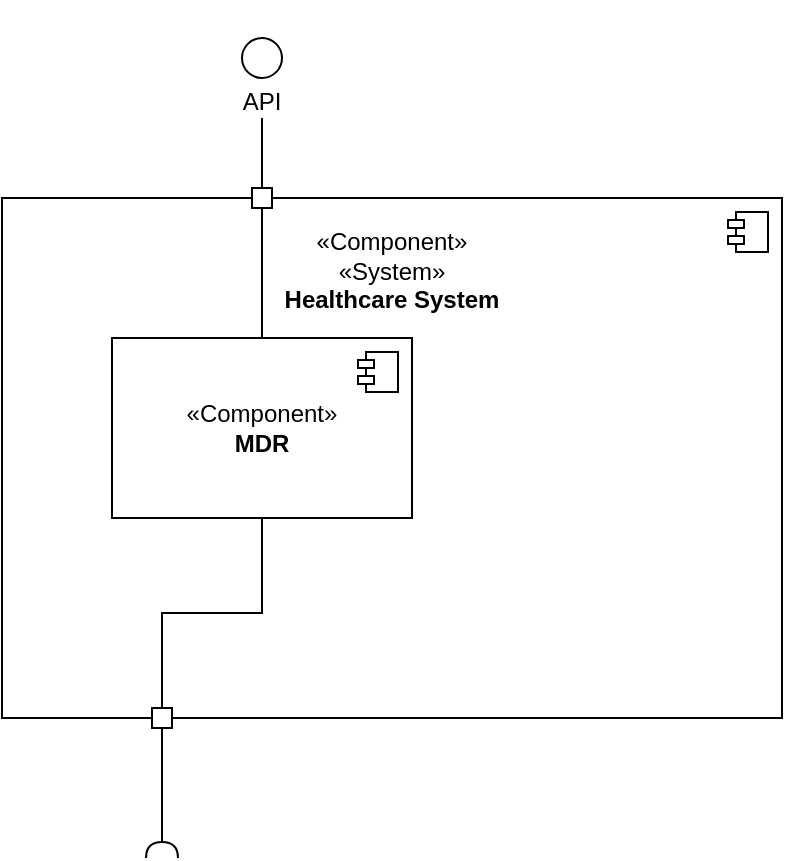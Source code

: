<mxfile scale="1" border="10" version="24.8.3">
  <diagram name="Página-1" id="DsXTSRM2CRbVoGrTXbLG">
    <mxGraphModel dx="1249" dy="586" grid="1" gridSize="10" guides="1" tooltips="1" connect="1" arrows="1" fold="1" page="1" pageScale="1" pageWidth="827" pageHeight="1169" math="0" shadow="0">
      <root>
        <mxCell id="0" />
        <mxCell id="1" parent="0" />
        <mxCell id="SgMYtQdj60WmwbU-RyWu-1" value="«Component»&lt;div&gt;«System»&lt;br&gt;&lt;b&gt;Healthcare System&lt;/b&gt;&lt;/div&gt;&lt;div&gt;&lt;b&gt;&lt;br&gt;&lt;/b&gt;&lt;/div&gt;&lt;div&gt;&lt;b&gt;&lt;br&gt;&lt;/b&gt;&lt;/div&gt;&lt;div&gt;&lt;b&gt;&lt;br&gt;&lt;/b&gt;&lt;/div&gt;&lt;div&gt;&lt;b&gt;&lt;br&gt;&lt;/b&gt;&lt;/div&gt;&lt;div&gt;&lt;b&gt;&lt;br&gt;&lt;/b&gt;&lt;/div&gt;&lt;div&gt;&lt;b&gt;&lt;br&gt;&lt;/b&gt;&lt;/div&gt;&lt;div&gt;&lt;b&gt;&lt;br&gt;&lt;/b&gt;&lt;/div&gt;&lt;div&gt;&lt;b&gt;&lt;br&gt;&lt;/b&gt;&lt;/div&gt;&lt;div&gt;&lt;b&gt;&lt;br&gt;&lt;/b&gt;&lt;/div&gt;&lt;div&gt;&lt;b&gt;&lt;br&gt;&lt;/b&gt;&lt;/div&gt;&lt;div&gt;&lt;b&gt;&lt;br&gt;&lt;/b&gt;&lt;/div&gt;&lt;div&gt;&lt;b&gt;&lt;br&gt;&lt;/b&gt;&lt;/div&gt;&lt;div&gt;&lt;b&gt;&lt;br&gt;&lt;/b&gt;&lt;/div&gt;" style="html=1;dropTarget=0;whiteSpace=wrap;" parent="1" vertex="1">
          <mxGeometry x="350" y="250" width="390" height="260" as="geometry" />
        </mxCell>
        <mxCell id="SgMYtQdj60WmwbU-RyWu-2" value="" style="shape=module;jettyWidth=8;jettyHeight=4;" parent="SgMYtQdj60WmwbU-RyWu-1" vertex="1">
          <mxGeometry x="1" width="20" height="20" relative="1" as="geometry">
            <mxPoint x="-27" y="7" as="offset" />
          </mxGeometry>
        </mxCell>
        <mxCell id="SgMYtQdj60WmwbU-RyWu-3" value="" style="rounded=0;orthogonalLoop=1;jettySize=auto;html=1;endArrow=halfCircle;endFill=0;endSize=6;strokeWidth=1;sketch=0;fontSize=12;curved=1;" parent="1" source="SgMYtQdj60WmwbU-RyWu-5" edge="1">
          <mxGeometry relative="1" as="geometry">
            <mxPoint x="445" y="385" as="sourcePoint" />
            <mxPoint x="430" y="580" as="targetPoint" />
          </mxGeometry>
        </mxCell>
        <mxCell id="SgMYtQdj60WmwbU-RyWu-4" value="" style="ellipse;whiteSpace=wrap;html=1;align=center;aspect=fixed;fillColor=none;strokeColor=none;resizable=0;perimeter=centerPerimeter;rotatable=0;allowArrows=0;points=[];outlineConnect=1;" parent="1" vertex="1">
          <mxGeometry x="425" y="360" width="10" height="10" as="geometry" />
        </mxCell>
        <mxCell id="SgMYtQdj60WmwbU-RyWu-16" value="" style="edgeStyle=orthogonalEdgeStyle;rounded=0;orthogonalLoop=1;jettySize=auto;html=1;endArrow=none;endFill=0;" parent="1" source="SgMYtQdj60WmwbU-RyWu-5" target="SgMYtQdj60WmwbU-RyWu-10" edge="1">
          <mxGeometry relative="1" as="geometry" />
        </mxCell>
        <mxCell id="SgMYtQdj60WmwbU-RyWu-5" value="" style="whiteSpace=wrap;html=1;aspect=fixed;" parent="1" vertex="1">
          <mxGeometry x="425" y="505" width="10" height="10" as="geometry" />
        </mxCell>
        <mxCell id="SgMYtQdj60WmwbU-RyWu-6" value="" style="whiteSpace=wrap;html=1;aspect=fixed;" parent="1" vertex="1">
          <mxGeometry x="475" y="245" width="10" height="10" as="geometry" />
        </mxCell>
        <mxCell id="SgMYtQdj60WmwbU-RyWu-7" value="&lt;div&gt;&lt;br&gt;&lt;/div&gt;&lt;div&gt;&lt;br&gt;&lt;/div&gt;&lt;div&gt;&lt;br&gt;API&lt;/div&gt;" style="ellipse;whiteSpace=wrap;html=1;aspect=fixed;" parent="1" vertex="1">
          <mxGeometry x="470" y="170" width="20" height="20" as="geometry" />
        </mxCell>
        <mxCell id="SgMYtQdj60WmwbU-RyWu-8" value="" style="endArrow=none;html=1;rounded=0;exitX=0.5;exitY=0;exitDx=0;exitDy=0;" parent="1" source="SgMYtQdj60WmwbU-RyWu-6" edge="1">
          <mxGeometry width="50" height="50" relative="1" as="geometry">
            <mxPoint x="420" y="270" as="sourcePoint" />
            <mxPoint x="480" y="210" as="targetPoint" />
          </mxGeometry>
        </mxCell>
        <mxCell id="SgMYtQdj60WmwbU-RyWu-10" value="«Component»&lt;br&gt;&lt;b&gt;MDR&lt;/b&gt;" style="html=1;dropTarget=0;whiteSpace=wrap;" parent="1" vertex="1">
          <mxGeometry x="405" y="320" width="150" height="90" as="geometry" />
        </mxCell>
        <mxCell id="SgMYtQdj60WmwbU-RyWu-11" value="" style="shape=module;jettyWidth=8;jettyHeight=4;" parent="SgMYtQdj60WmwbU-RyWu-10" vertex="1">
          <mxGeometry x="1" width="20" height="20" relative="1" as="geometry">
            <mxPoint x="-27" y="7" as="offset" />
          </mxGeometry>
        </mxCell>
        <mxCell id="SgMYtQdj60WmwbU-RyWu-14" value="" style="endArrow=none;html=1;rounded=0;entryX=0.5;entryY=1;entryDx=0;entryDy=0;" parent="1" source="SgMYtQdj60WmwbU-RyWu-10" target="SgMYtQdj60WmwbU-RyWu-6" edge="1">
          <mxGeometry width="50" height="50" relative="1" as="geometry">
            <mxPoint x="480" y="300" as="sourcePoint" />
            <mxPoint x="530" y="250" as="targetPoint" />
          </mxGeometry>
        </mxCell>
      </root>
    </mxGraphModel>
  </diagram>
</mxfile>
